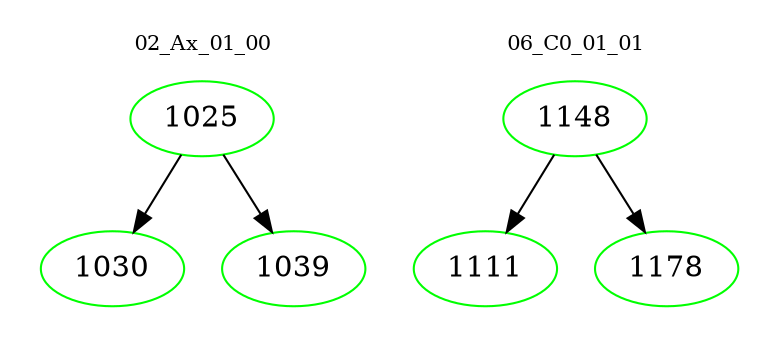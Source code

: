 digraph{
subgraph cluster_0 {
color = white
label = "02_Ax_01_00";
fontsize=10;
T0_1025 [label="1025", color="green"]
T0_1025 -> T0_1030 [color="black"]
T0_1030 [label="1030", color="green"]
T0_1025 -> T0_1039 [color="black"]
T0_1039 [label="1039", color="green"]
}
subgraph cluster_1 {
color = white
label = "06_C0_01_01";
fontsize=10;
T1_1148 [label="1148", color="green"]
T1_1148 -> T1_1111 [color="black"]
T1_1111 [label="1111", color="green"]
T1_1148 -> T1_1178 [color="black"]
T1_1178 [label="1178", color="green"]
}
}
